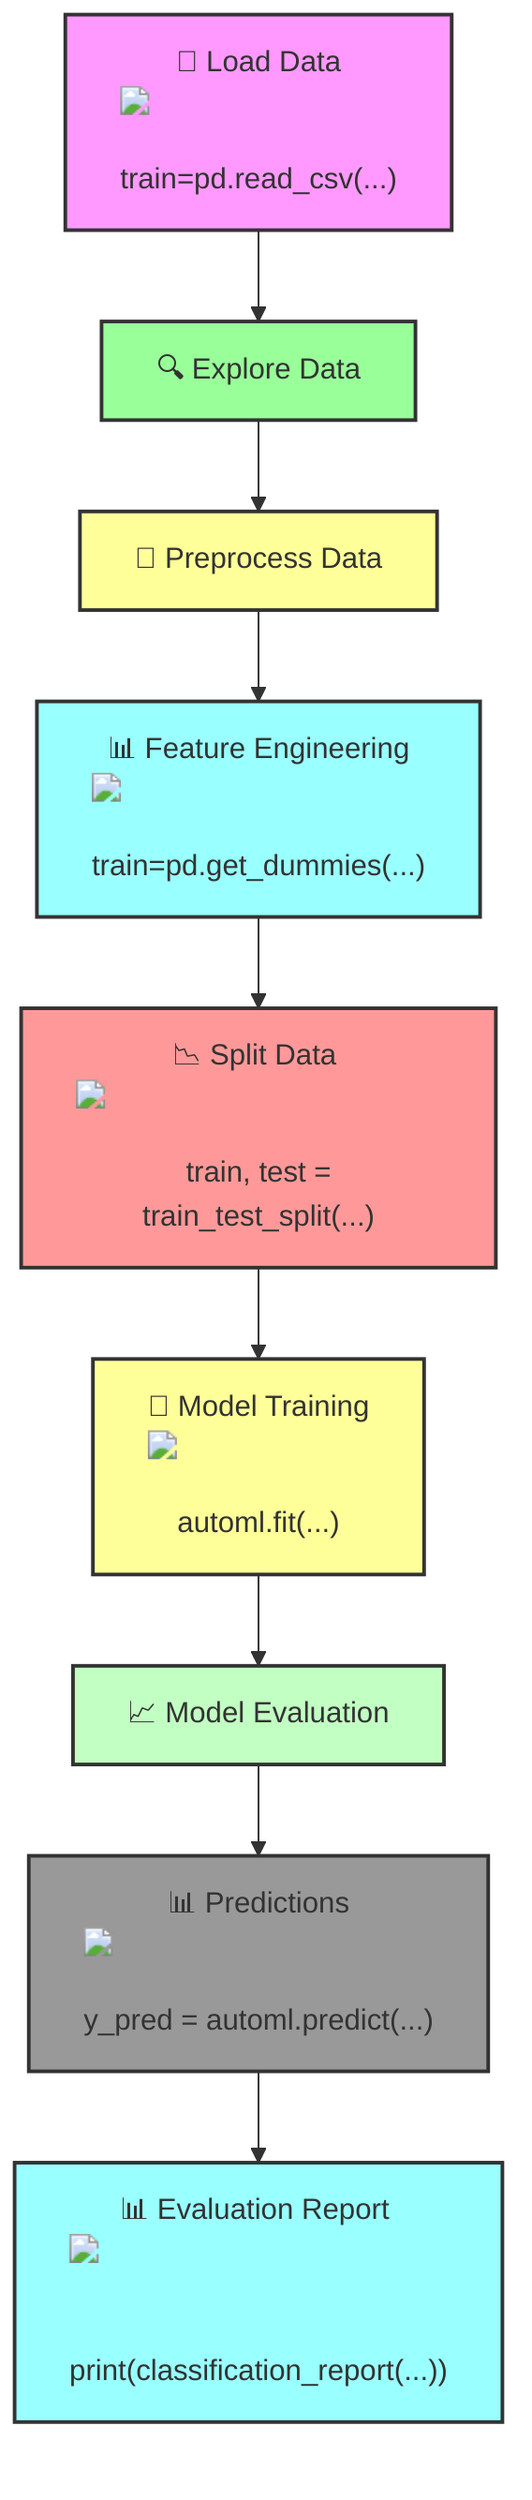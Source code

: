 flowchart TD
    A["📂 Load Data <img src='file.svg'/> <br/> train=pd.read_csv(...)"] --> B["🔍 Explore Data"]
    B --> C["🧹 Preprocess Data"]
    C --> D["📊 Feature Engineering <img src='column_split.svg'/> <br/> train=pd.get_dummies(...)"]
    D --> E["📉 Split Data <img src='row_split.svg'/> <br/> train, test = train_test_split(...)"]
    E --> F["🧠 Model Training <img src='brain.svg'/> <br/> automl.fit(...)"]
    F --> G["📈 Model Evaluation"]
    G --> H["📊 Predictions <img src='scatter_plot_template.svg'/> <br/> y_pred = automl.predict(...)"]
    H --> I["📊 Evaluation Report <img src='barplot_template.svg'/> <br/> print(classification_report(...))"]

    style A fill:#f9f, stroke:#333, stroke-width:2px
    style B fill:#9f9, stroke:#333, stroke-width:2px
    style C fill:#ff9, stroke:#333, stroke-width:2px
    style D fill:#9ff, stroke:#333, stroke-width:2px
    style E fill:#f99, stroke:#333, stroke-width:2px
    style F fill:#ff9f, stroke:#333, stroke-width:2px
    style G fill:#9f99, stroke:#333, stroke-width:2px
    style H fill:#999f, stroke:#333, stroke-width:2px
    style I fill:#9fff, stroke:#333, stroke-width:2px